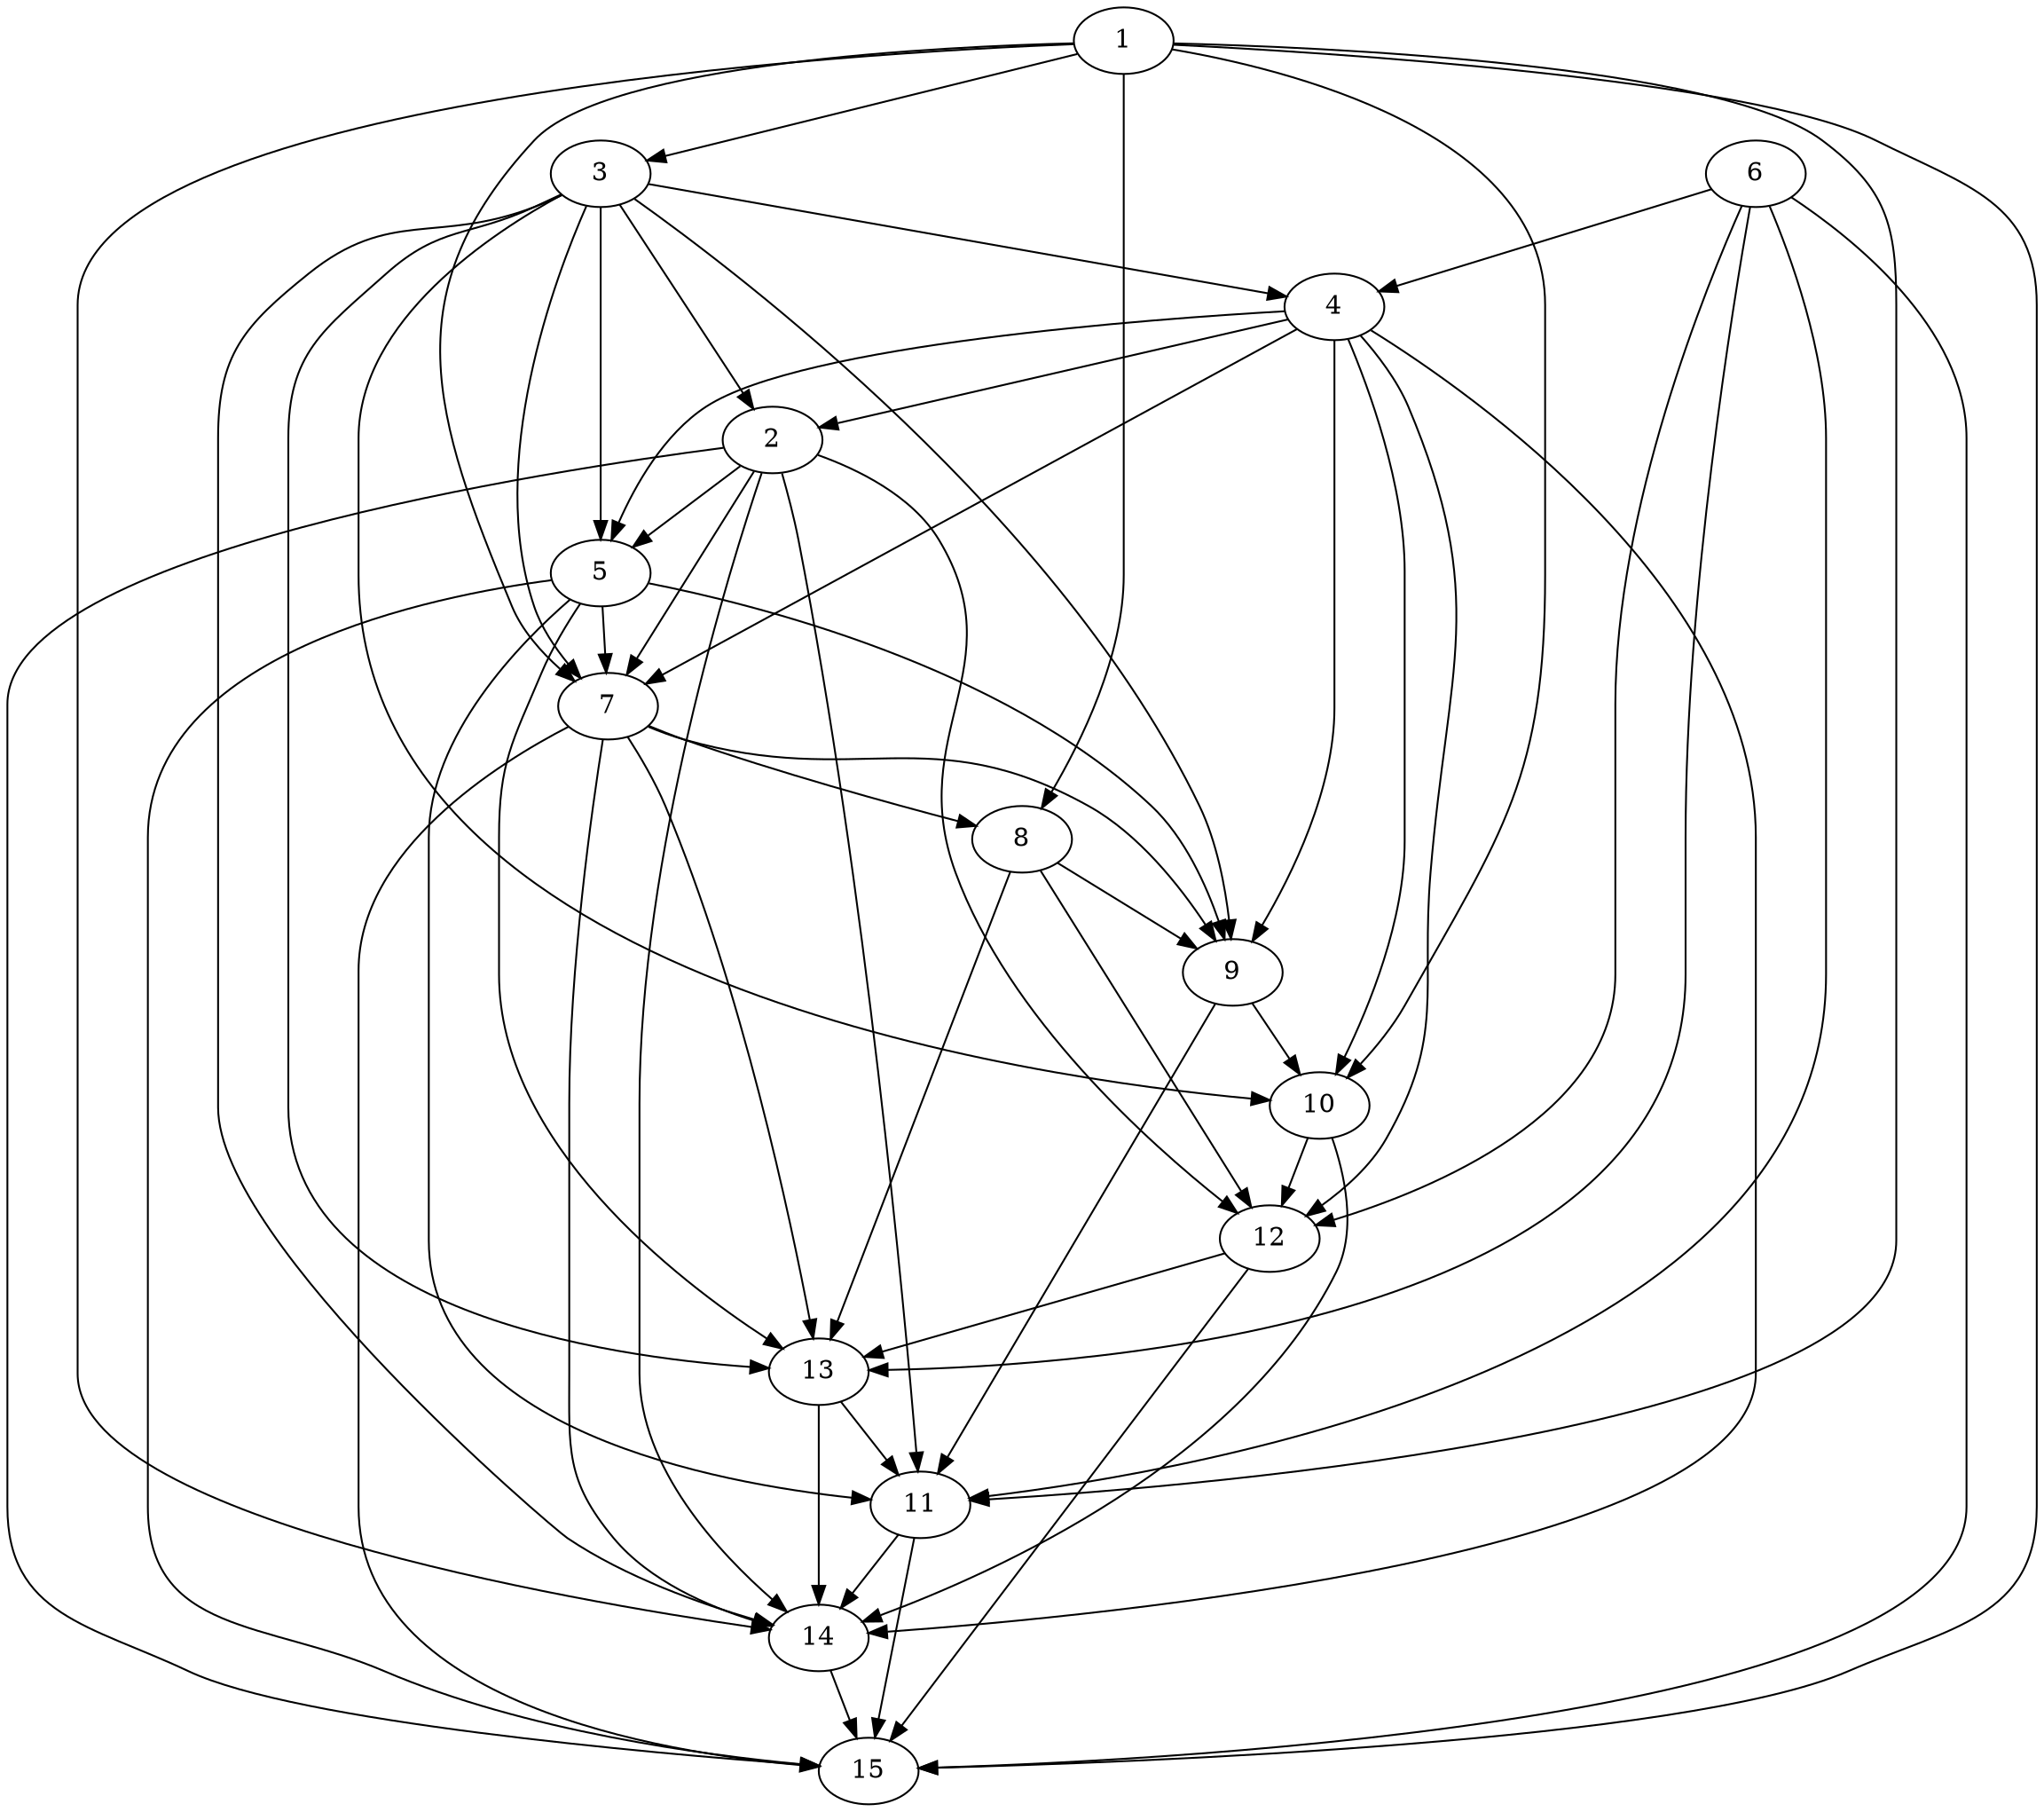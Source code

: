 digraph "src/../output/lab2/matrix-10/graph.gv" {
	1
	2
	3
	4
	5
	6
	7
	8
	9
	10
	11
	12
	13
	14
	15
	1 -> 3
	1 -> 7
	1 -> 8
	1 -> 10
	1 -> 11
	1 -> 14
	1 -> 15
	2 -> 5
	2 -> 7
	2 -> 11
	2 -> 12
	2 -> 14
	2 -> 15
	3 -> 2
	3 -> 4
	3 -> 5
	3 -> 7
	3 -> 9
	3 -> 10
	3 -> 13
	3 -> 14
	4 -> 2
	4 -> 5
	4 -> 7
	4 -> 9
	4 -> 10
	4 -> 12
	4 -> 14
	5 -> 7
	5 -> 9
	5 -> 11
	5 -> 13
	5 -> 15
	6 -> 4
	6 -> 11
	6 -> 12
	6 -> 13
	6 -> 15
	7 -> 8
	7 -> 9
	7 -> 13
	7 -> 14
	7 -> 15
	8 -> 9
	8 -> 12
	8 -> 13
	9 -> 10
	9 -> 11
	10 -> 12
	10 -> 14
	11 -> 14
	11 -> 15
	12 -> 13
	12 -> 15
	13 -> 11
	13 -> 14
	14 -> 15
}
